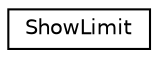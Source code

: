 digraph G
{
  edge [fontname="Helvetica",fontsize="10",labelfontname="Helvetica",labelfontsize="10"];
  node [fontname="Helvetica",fontsize="10",shape=record];
  rankdir="LR";
  Node1 [label="ShowLimit",height=0.2,width=0.4,color="black", fillcolor="white", style="filled",URL="$struct_show_limit.html"];
}
